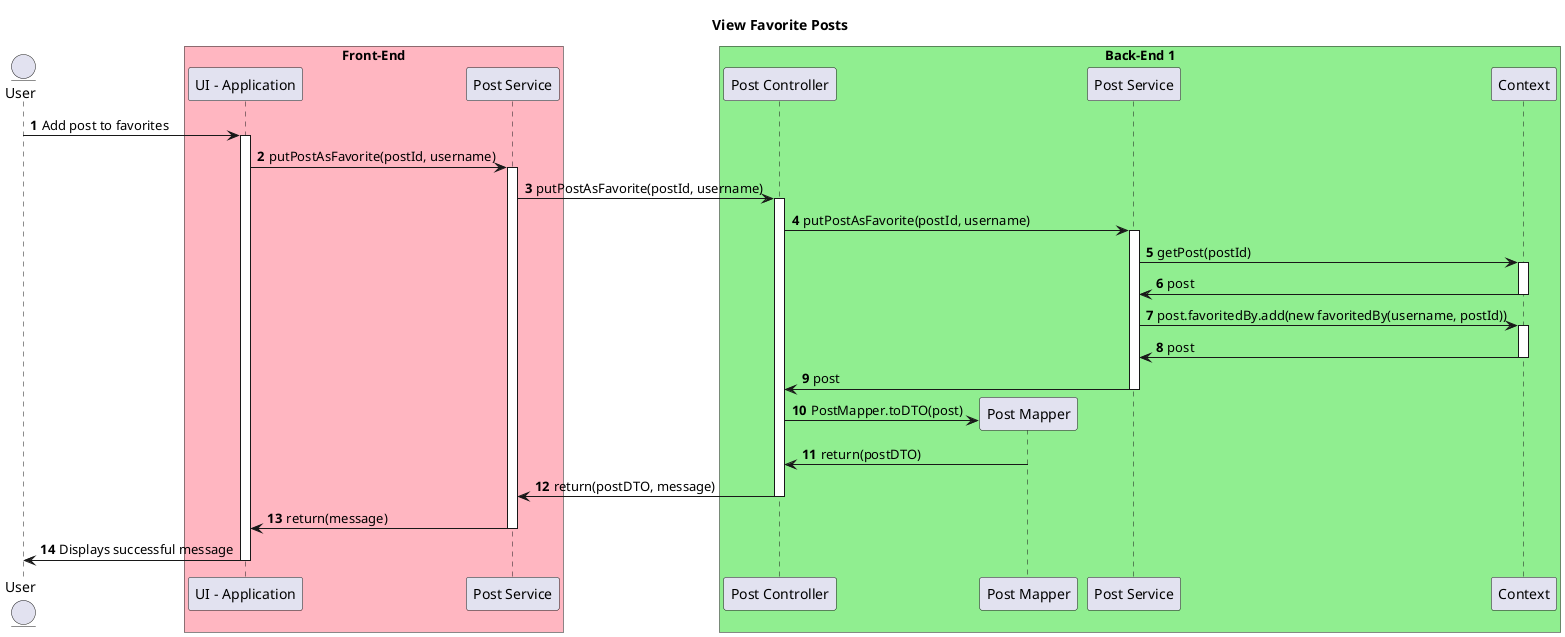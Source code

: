 @startuml
'https://plantuml.com/sequence-diagram
title "View Favorite Posts"

autonumber
entity "User" as U

box "Front-End" #lightpink
participant "UI - Application" as UI
participant "Post Service" as FES
end box

box "Back-End 1" #lightgreen
participant "Post Controller" as BE1C
participant "Post Mapper" as PM
participant "Post Service" as BE1S
participant "Context" as CBE1
end box

U -> UI++: Add post to favorites
UI -> FES++: putPostAsFavorite(postId, username)
FES -> BE1C++: putPostAsFavorite(postId, username)
BE1C -> BE1S++: putPostAsFavorite(postId, username)
BE1S -> CBE1++: getPost(postId)
CBE1 -> BE1S--: post
BE1S -> CBE1++: post.favoritedBy.add(new favoritedBy(username, postId))
CBE1 -> BE1S--: post
BE1S -> BE1C--: post
BE1C -> PM**: PostMapper.toDTO(post)
PM -> BE1C--: return(postDTO)
BE1C -> FES--: return(postDTO, message)
FES -> UI--: return(message)
UI -> U--: Displays successful message

@enduml
